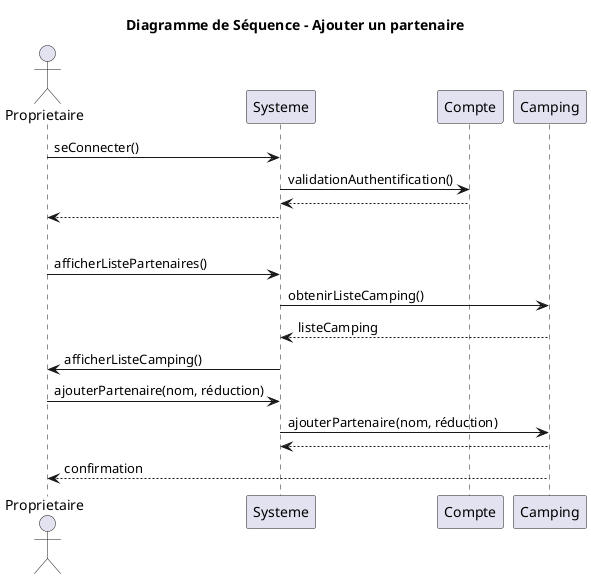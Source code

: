@startuml
title Diagramme de Séquence - Ajouter un partenaire
actor Proprietaire
participant Systeme
participant Compte
participant Camping

'Connexion à un compte'
Proprietaire -> Systeme: seConnecter()
Systeme -> Compte: validationAuthentification()
return
Systeme --> Proprietaire

'Séparation'
|||

'Ajouter un partenaire'
Proprietaire -> Systeme: afficherListePartenaires()
Systeme -> Camping: obtenirListeCamping()
Camping --> Systeme: listeCamping
Systeme -> Proprietaire: afficherListeCamping()

Proprietaire -> Systeme: ajouterPartenaire(nom, réduction)
Systeme -> Camping: ajouterPartenaire(nom, réduction)
return
Camping --> Proprietaire: confirmation
@enduml